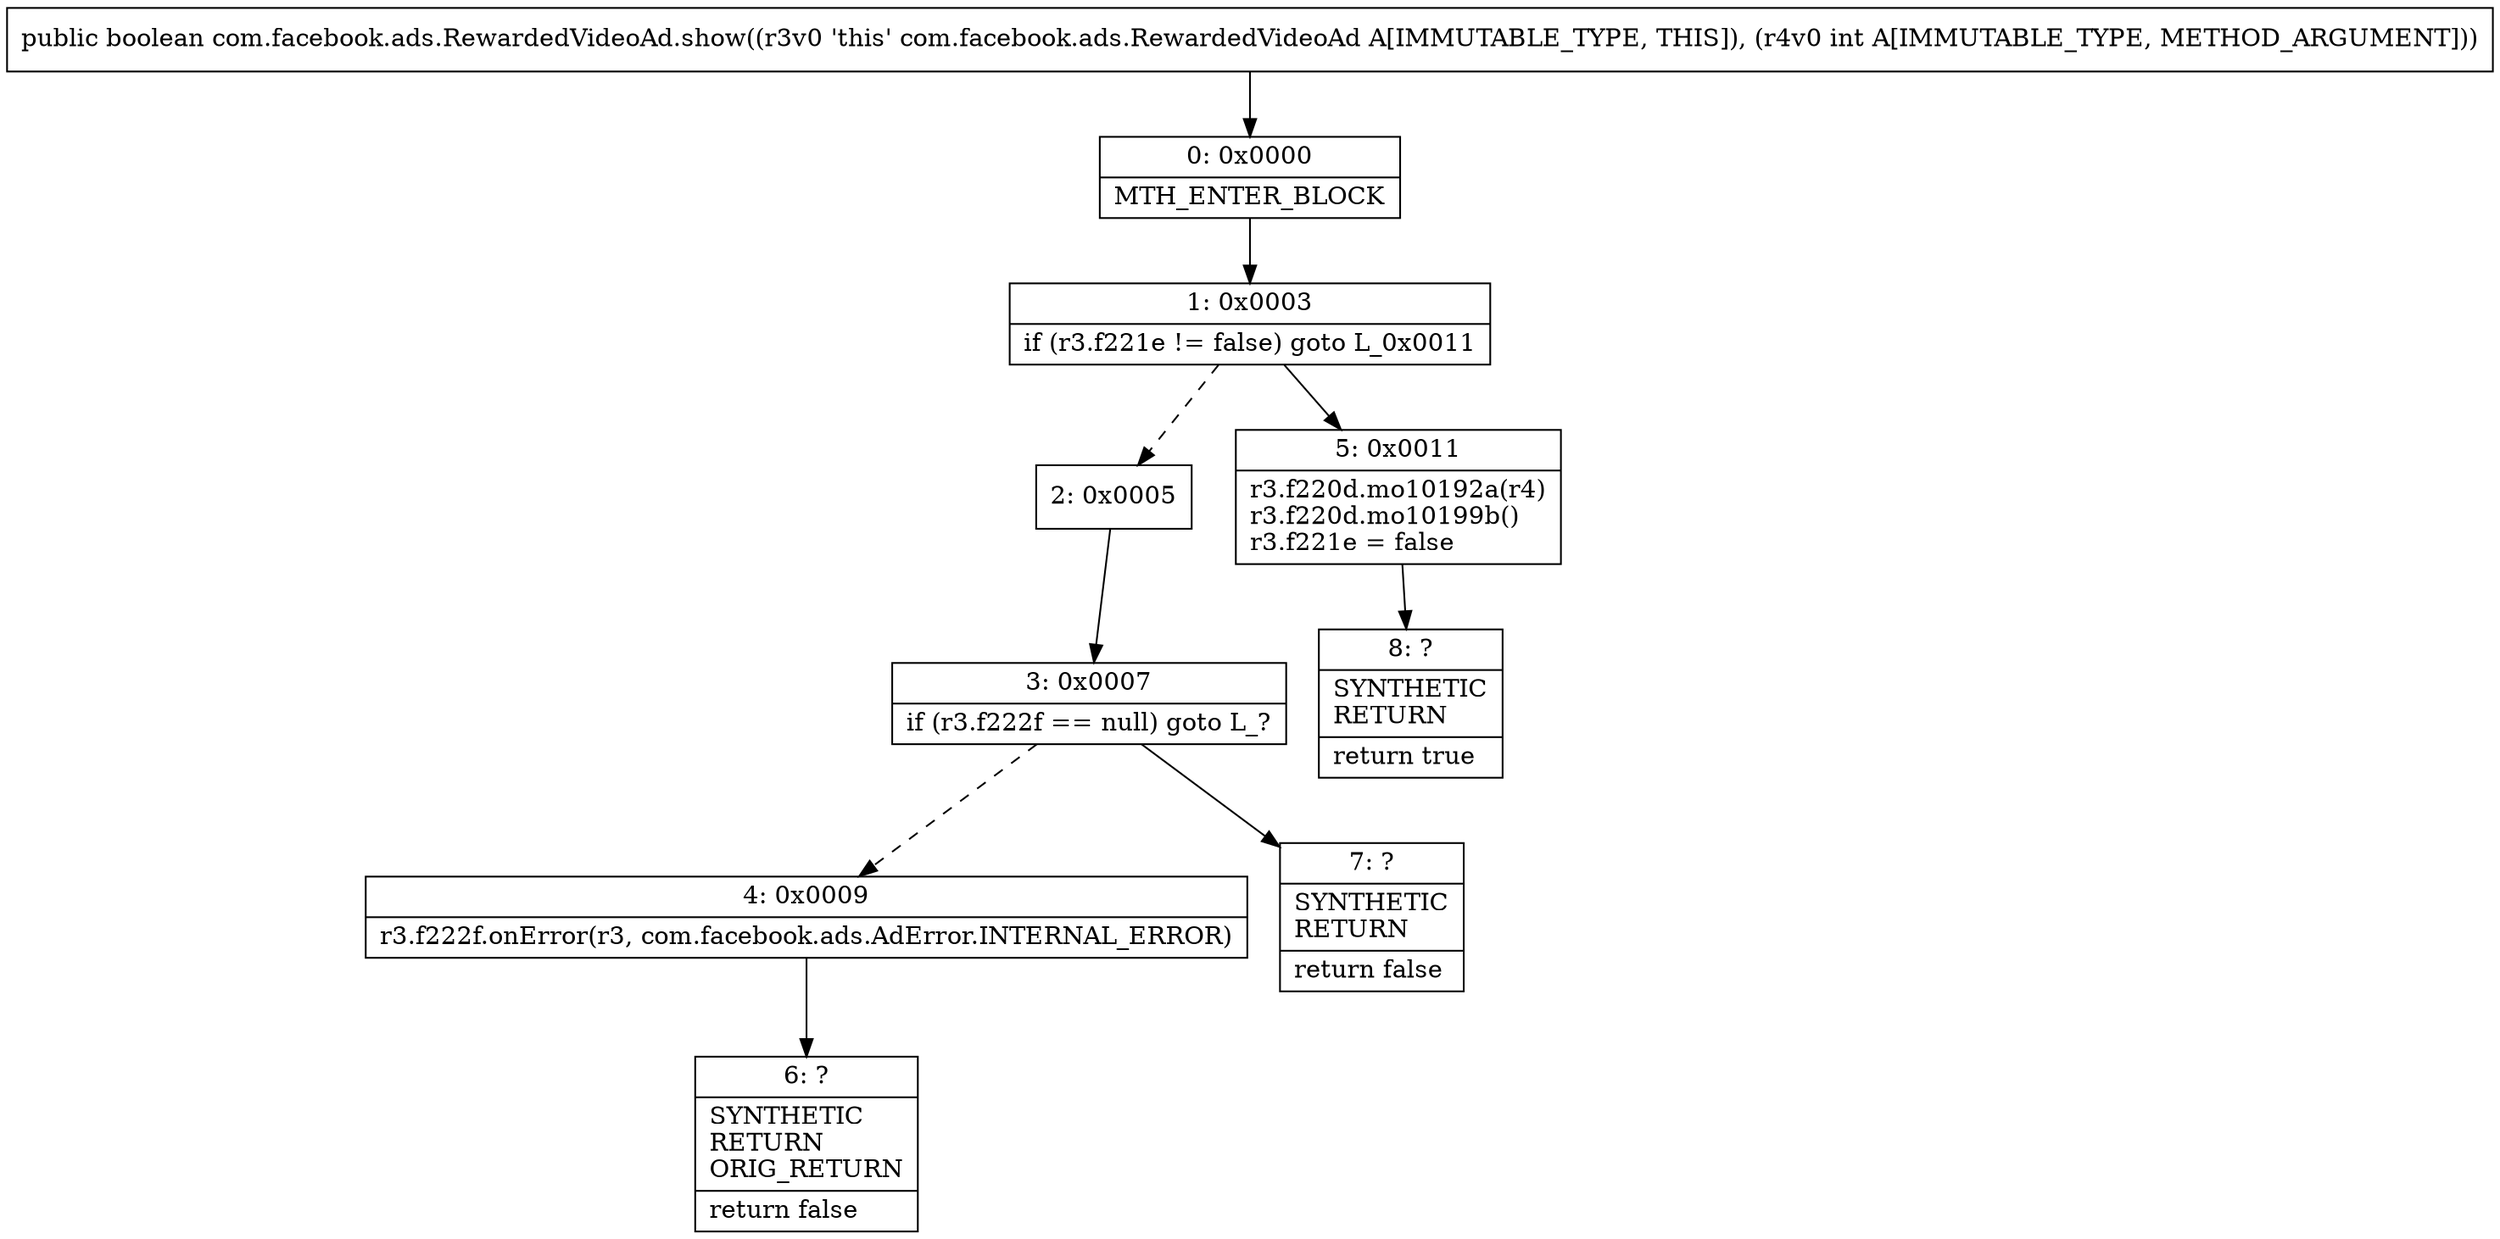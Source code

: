 digraph "CFG forcom.facebook.ads.RewardedVideoAd.show(I)Z" {
Node_0 [shape=record,label="{0\:\ 0x0000|MTH_ENTER_BLOCK\l}"];
Node_1 [shape=record,label="{1\:\ 0x0003|if (r3.f221e != false) goto L_0x0011\l}"];
Node_2 [shape=record,label="{2\:\ 0x0005}"];
Node_3 [shape=record,label="{3\:\ 0x0007|if (r3.f222f == null) goto L_?\l}"];
Node_4 [shape=record,label="{4\:\ 0x0009|r3.f222f.onError(r3, com.facebook.ads.AdError.INTERNAL_ERROR)\l}"];
Node_5 [shape=record,label="{5\:\ 0x0011|r3.f220d.mo10192a(r4)\lr3.f220d.mo10199b()\lr3.f221e = false\l}"];
Node_6 [shape=record,label="{6\:\ ?|SYNTHETIC\lRETURN\lORIG_RETURN\l|return false\l}"];
Node_7 [shape=record,label="{7\:\ ?|SYNTHETIC\lRETURN\l|return false\l}"];
Node_8 [shape=record,label="{8\:\ ?|SYNTHETIC\lRETURN\l|return true\l}"];
MethodNode[shape=record,label="{public boolean com.facebook.ads.RewardedVideoAd.show((r3v0 'this' com.facebook.ads.RewardedVideoAd A[IMMUTABLE_TYPE, THIS]), (r4v0 int A[IMMUTABLE_TYPE, METHOD_ARGUMENT])) }"];
MethodNode -> Node_0;
Node_0 -> Node_1;
Node_1 -> Node_2[style=dashed];
Node_1 -> Node_5;
Node_2 -> Node_3;
Node_3 -> Node_4[style=dashed];
Node_3 -> Node_7;
Node_4 -> Node_6;
Node_5 -> Node_8;
}

